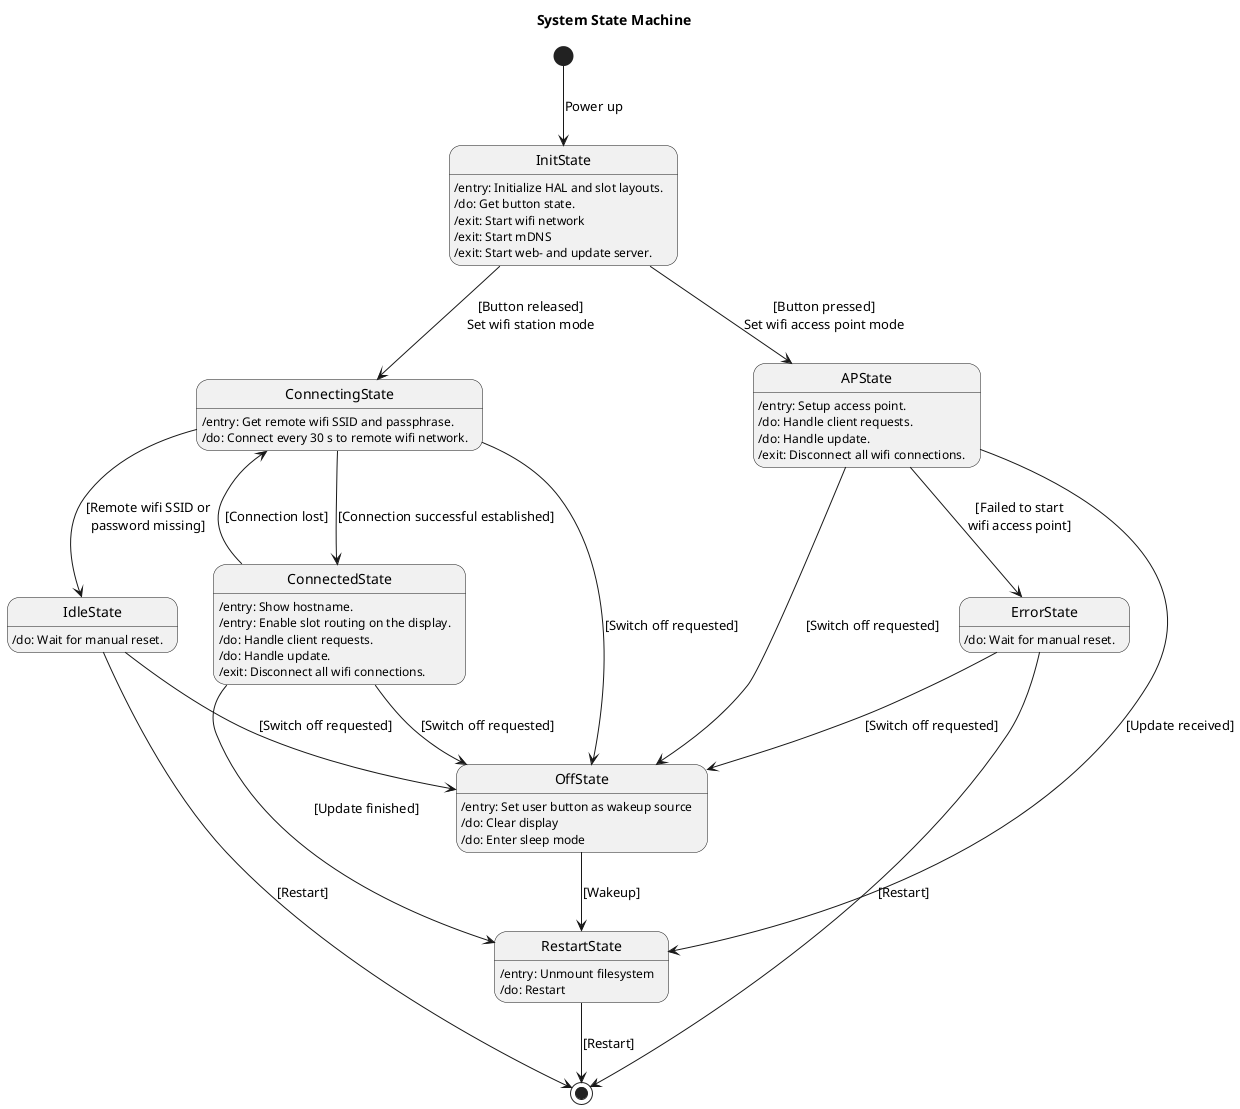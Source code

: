 @startuml System State Machine

title System State Machine

InitState: /entry: Initialize HAL and slot layouts.
InitState: /do: Get button state.
InitState: /exit: Start wifi network
InitState: /exit: Start mDNS
InitState: /exit: Start web- and update server.

APState: /entry: Setup access point.
APState: /do: Handle client requests.
APState: /do: Handle update.
APState: /exit: Disconnect all wifi connections.

IdleState: /do: Wait for manual reset.

ConnectingState: /entry: Get remote wifi SSID and passphrase.
ConnectingState: /do: Connect every 30 s to remote wifi network.

ConnectedState: /entry: Show hostname.
ConnectedState: /entry: Enable slot routing on the display.
ConnectedState: /do: Handle client requests.
ConnectedState: /do: Handle update.
ConnectedState: /exit: Disconnect all wifi connections.

ErrorState: /do: Wait for manual reset.

RestartState: /entry: Unmount filesystem
RestartState: /do: Restart

OffState: /entry: Set user button as wakeup source
OffState: /do: Clear display
OffState: /do: Enter sleep mode

[*] --> InitState: Power up
InitState --> APState: [Button pressed]\nSet wifi access point mode
InitState -> ConnectingState: [Button released]\nSet wifi station mode

APState --> ErrorState: [Failed to start\nwifi access point]
APState --> RestartState: [Update received]
APState --> OffState: [Switch off requested]

ConnectingState --> IdleState: [Remote wifi SSID or\npassword missing]
ConnectingState --> ConnectedState: [Connection successful established]
ConnectingState --> OffState: [Switch off requested]

ConnectedState --> ConnectingState: [Connection lost]
ConnectedState --> RestartState: [Update finished]
ConnectedState --> OffState: [Switch off requested]

ErrorState --> [*]: [Restart]
ErrorState --> OffState: [Switch off requested]

IdleState --> [*]: [Restart]
IdleState --> OffState: [Switch off requested]

RestartState --> [*]: [Restart]

OffState --> RestartState: [Wakeup]

@enduml